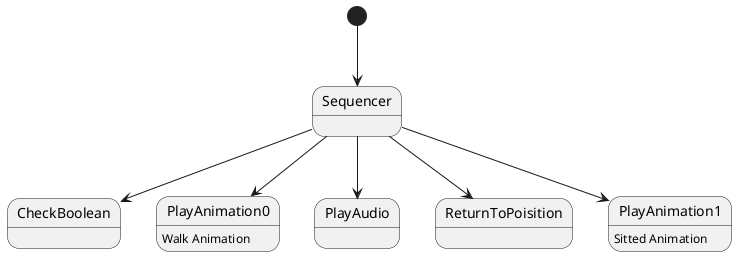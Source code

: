 @startuml

[*]-->Sequencer
Sequencer-->CheckBoolean
Sequencer-->PlayAnimation0
PlayAnimation0 : Walk Animation
Sequencer-->PlayAudio
Sequencer-->ReturnToPoisition
Sequencer-->PlayAnimation1
PlayAnimation1 : Sitted Animation

@enduml